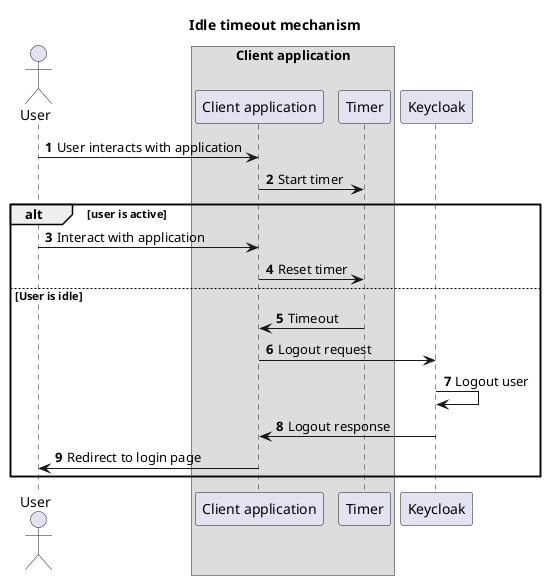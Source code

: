 @startuml normal flow

title Idle timeout mechanism

actor User as User
box "Client application"
participant "Client application" as app
participant "Timer" as timer


autonumber
User -> app: User interacts with application
app -> timer: Start timer
alt user is active
User -> app: Interact with application
app -> timer: Reset timer
else User is idle
timer -> app: Timeout
end box
app -> Keycloak: Logout request
Keycloak -> Keycloak: Logout user
Keycloak -> app: Logout response
app -> User: Redirect to login page

end

@enduml